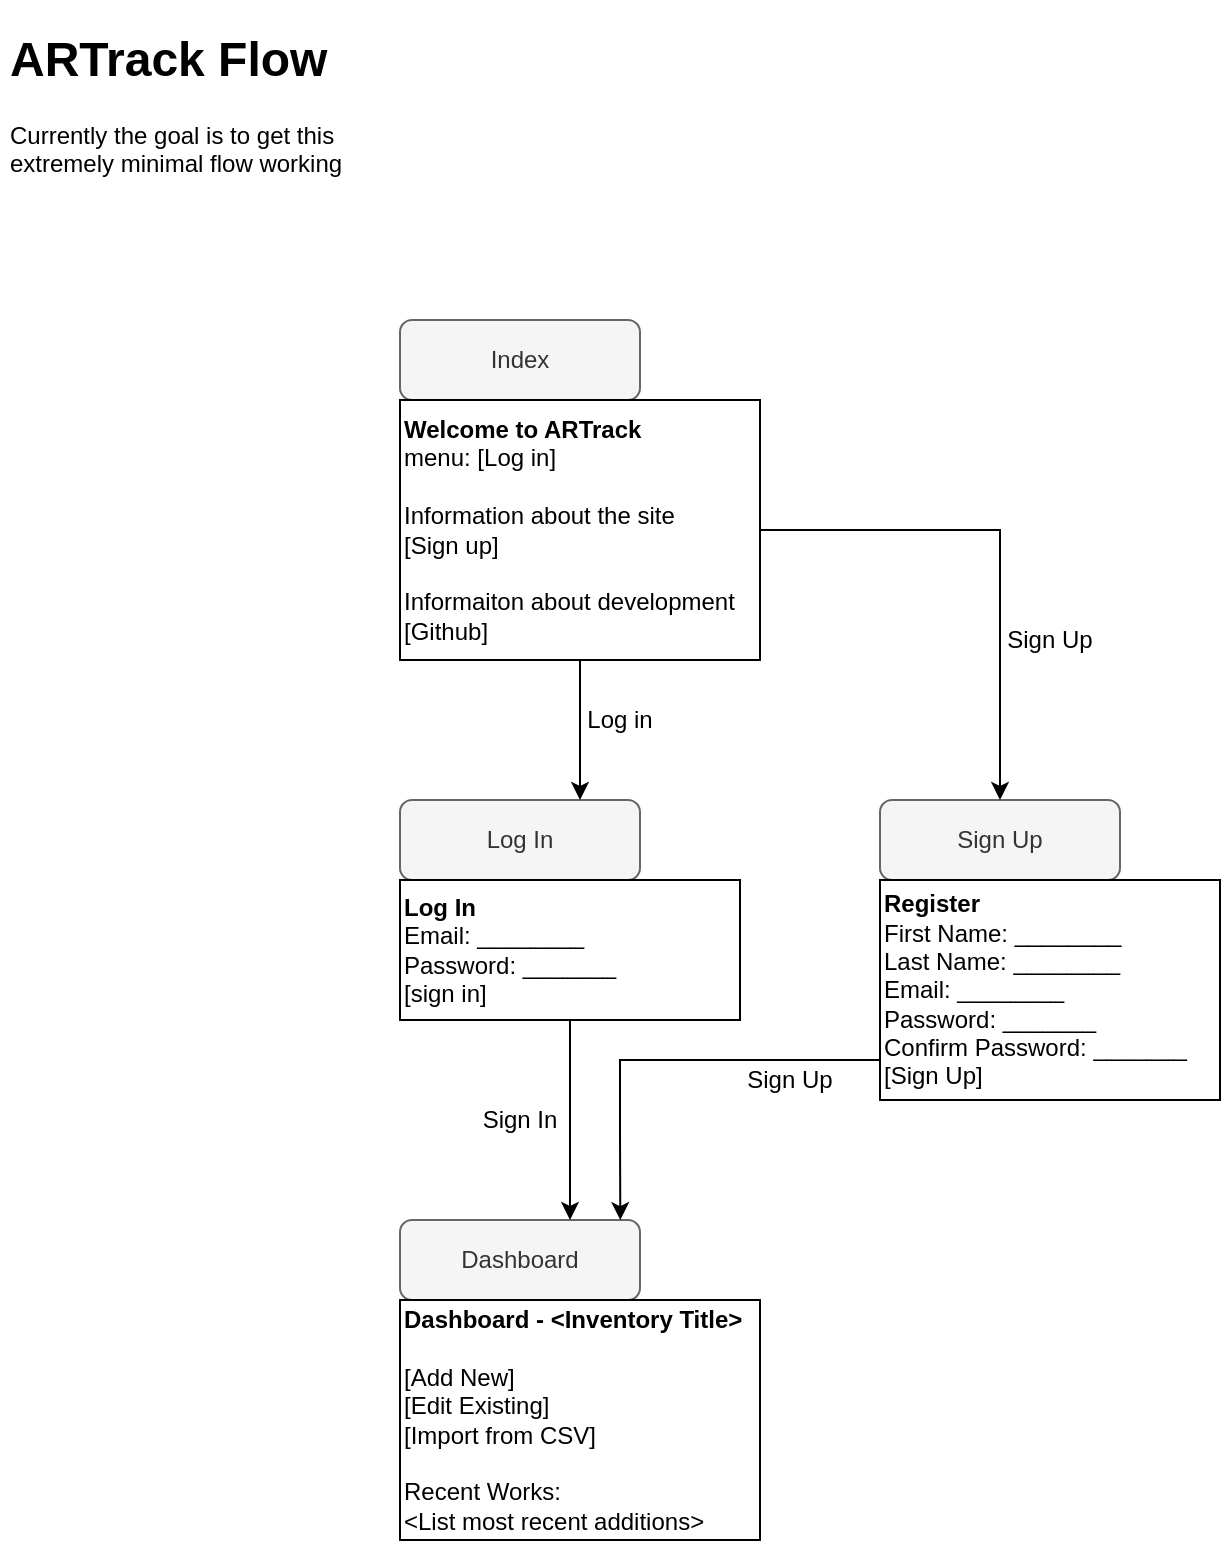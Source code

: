 <mxfile version="13.7.7" type="github">
  <diagram id="C5RBs43oDa-KdzZeNtuy" name="Page-1">
    <mxGraphModel dx="1355" dy="774" grid="1" gridSize="10" guides="1" tooltips="1" connect="1" arrows="1" fold="1" page="1" pageScale="1" pageWidth="827" pageHeight="1169" math="0" shadow="0">
      <root>
        <mxCell id="WIyWlLk6GJQsqaUBKTNV-0" />
        <mxCell id="WIyWlLk6GJQsqaUBKTNV-1" parent="WIyWlLk6GJQsqaUBKTNV-0" />
        <mxCell id="WIyWlLk6GJQsqaUBKTNV-3" value="Index" style="rounded=1;whiteSpace=wrap;html=1;fontSize=12;glass=0;strokeWidth=1;shadow=0;fillColor=#f5f5f5;strokeColor=#666666;fontColor=#333333;" parent="WIyWlLk6GJQsqaUBKTNV-1" vertex="1">
          <mxGeometry x="240" y="190" width="120" height="40" as="geometry" />
        </mxCell>
        <mxCell id="gWDGd3ZfjciZq8jlxcQq-0" value="Log In" style="rounded=1;whiteSpace=wrap;html=1;fontSize=12;glass=0;strokeWidth=1;shadow=0;fillColor=#f5f5f5;strokeColor=#666666;fontColor=#333333;" vertex="1" parent="WIyWlLk6GJQsqaUBKTNV-1">
          <mxGeometry x="240" y="430" width="120" height="40" as="geometry" />
        </mxCell>
        <mxCell id="gWDGd3ZfjciZq8jlxcQq-1" value="Sign Up" style="rounded=1;whiteSpace=wrap;html=1;fontSize=12;glass=0;strokeWidth=1;shadow=0;fillColor=#f5f5f5;strokeColor=#666666;fontColor=#333333;" vertex="1" parent="WIyWlLk6GJQsqaUBKTNV-1">
          <mxGeometry x="480" y="430" width="120" height="40" as="geometry" />
        </mxCell>
        <mxCell id="gWDGd3ZfjciZq8jlxcQq-2" value="Dashboard&lt;br&gt;" style="rounded=1;whiteSpace=wrap;html=1;fontSize=12;glass=0;strokeWidth=1;shadow=0;fillColor=#f5f5f5;strokeColor=#666666;fontColor=#333333;" vertex="1" parent="WIyWlLk6GJQsqaUBKTNV-1">
          <mxGeometry x="240" y="640" width="120" height="40" as="geometry" />
        </mxCell>
        <mxCell id="gWDGd3ZfjciZq8jlxcQq-7" value="&lt;b&gt;Dashboard - &amp;lt;Inventory Title&amp;gt;&lt;/b&gt;&lt;br&gt;&lt;br&gt;&lt;span&gt;[Add New]&lt;/span&gt;&lt;br&gt;&lt;span&gt;[Edit Existing]&lt;br&gt;&lt;/span&gt;[Import from CSV]&lt;br&gt;&lt;br&gt;&lt;span&gt;Recent Works:&lt;/span&gt;&lt;br&gt;&lt;div&gt;&amp;lt;List most recent additions&amp;gt;&lt;/div&gt;" style="rounded=0;whiteSpace=wrap;html=1;align=left;" vertex="1" parent="WIyWlLk6GJQsqaUBKTNV-1">
          <mxGeometry x="240" y="680" width="180" height="120" as="geometry" />
        </mxCell>
        <mxCell id="gWDGd3ZfjciZq8jlxcQq-14" style="edgeStyle=orthogonalEdgeStyle;rounded=0;orthogonalLoop=1;jettySize=auto;html=1;" edge="1" parent="WIyWlLk6GJQsqaUBKTNV-1" source="gWDGd3ZfjciZq8jlxcQq-8">
          <mxGeometry relative="1" as="geometry">
            <mxPoint x="325" y="640" as="targetPoint" />
          </mxGeometry>
        </mxCell>
        <mxCell id="gWDGd3ZfjciZq8jlxcQq-8" value="&lt;b&gt;Log In&lt;/b&gt;&lt;br&gt;Email: ________&lt;br&gt;Password: _______&lt;br&gt;[sign in]" style="rounded=0;whiteSpace=wrap;html=1;align=left;" vertex="1" parent="WIyWlLk6GJQsqaUBKTNV-1">
          <mxGeometry x="240" y="470" width="170" height="70" as="geometry" />
        </mxCell>
        <mxCell id="gWDGd3ZfjciZq8jlxcQq-12" style="edgeStyle=orthogonalEdgeStyle;rounded=0;orthogonalLoop=1;jettySize=auto;html=1;entryX=0.75;entryY=0;entryDx=0;entryDy=0;" edge="1" parent="WIyWlLk6GJQsqaUBKTNV-1" source="gWDGd3ZfjciZq8jlxcQq-9" target="gWDGd3ZfjciZq8jlxcQq-0">
          <mxGeometry relative="1" as="geometry" />
        </mxCell>
        <mxCell id="gWDGd3ZfjciZq8jlxcQq-13" style="edgeStyle=orthogonalEdgeStyle;rounded=0;orthogonalLoop=1;jettySize=auto;html=1;entryX=0.5;entryY=0;entryDx=0;entryDy=0;" edge="1" parent="WIyWlLk6GJQsqaUBKTNV-1" source="gWDGd3ZfjciZq8jlxcQq-9" target="gWDGd3ZfjciZq8jlxcQq-1">
          <mxGeometry relative="1" as="geometry" />
        </mxCell>
        <mxCell id="gWDGd3ZfjciZq8jlxcQq-9" value="&lt;b&gt;Welcome to ARTrack&lt;/b&gt;&lt;br&gt;menu: [Log in]&lt;br&gt;&lt;br&gt;Information about the site&lt;br&gt;[Sign up]&lt;br&gt;&lt;br&gt;Informaiton about development&lt;br&gt;[Github]" style="rounded=0;whiteSpace=wrap;html=1;align=left;" vertex="1" parent="WIyWlLk6GJQsqaUBKTNV-1">
          <mxGeometry x="240" y="230" width="180" height="130" as="geometry" />
        </mxCell>
        <mxCell id="gWDGd3ZfjciZq8jlxcQq-15" style="edgeStyle=orthogonalEdgeStyle;rounded=0;orthogonalLoop=1;jettySize=auto;html=1;entryX=0.918;entryY=0.001;entryDx=0;entryDy=0;entryPerimeter=0;" edge="1" parent="WIyWlLk6GJQsqaUBKTNV-1" source="gWDGd3ZfjciZq8jlxcQq-10" target="gWDGd3ZfjciZq8jlxcQq-2">
          <mxGeometry relative="1" as="geometry">
            <Array as="points">
              <mxPoint x="350" y="560" />
              <mxPoint x="350" y="597" />
              <mxPoint x="350" y="597" />
            </Array>
          </mxGeometry>
        </mxCell>
        <mxCell id="gWDGd3ZfjciZq8jlxcQq-10" value="&lt;b&gt;Register&lt;/b&gt;&lt;br&gt;First Name: ________&lt;br&gt;Last Name: ________&lt;br&gt;Email: ________&lt;br&gt;Password: _______&lt;br&gt;Confirm Password: _______&lt;br&gt;[Sign Up]" style="rounded=0;whiteSpace=wrap;html=1;align=left;" vertex="1" parent="WIyWlLk6GJQsqaUBKTNV-1">
          <mxGeometry x="480" y="470" width="170" height="110" as="geometry" />
        </mxCell>
        <mxCell id="gWDGd3ZfjciZq8jlxcQq-16" value="Log in" style="text;html=1;strokeColor=none;fillColor=none;align=center;verticalAlign=middle;whiteSpace=wrap;rounded=0;" vertex="1" parent="WIyWlLk6GJQsqaUBKTNV-1">
          <mxGeometry x="330" y="380" width="40" height="20" as="geometry" />
        </mxCell>
        <mxCell id="gWDGd3ZfjciZq8jlxcQq-17" value="Sign Up" style="text;html=1;strokeColor=none;fillColor=none;align=center;verticalAlign=middle;whiteSpace=wrap;rounded=0;" vertex="1" parent="WIyWlLk6GJQsqaUBKTNV-1">
          <mxGeometry x="540" y="340" width="50" height="20" as="geometry" />
        </mxCell>
        <mxCell id="gWDGd3ZfjciZq8jlxcQq-19" value="Sign Up" style="text;html=1;strokeColor=none;fillColor=none;align=center;verticalAlign=middle;whiteSpace=wrap;rounded=0;" vertex="1" parent="WIyWlLk6GJQsqaUBKTNV-1">
          <mxGeometry x="410" y="560" width="50" height="20" as="geometry" />
        </mxCell>
        <mxCell id="gWDGd3ZfjciZq8jlxcQq-20" value="Sign In" style="text;html=1;strokeColor=none;fillColor=none;align=center;verticalAlign=middle;whiteSpace=wrap;rounded=0;" vertex="1" parent="WIyWlLk6GJQsqaUBKTNV-1">
          <mxGeometry x="275" y="580" width="50" height="20" as="geometry" />
        </mxCell>
        <mxCell id="gWDGd3ZfjciZq8jlxcQq-21" value="&lt;h1&gt;ARTrack Flow&lt;/h1&gt;&lt;p&gt;Currently the goal is to get this extremely minimal flow working&lt;/p&gt;" style="text;html=1;strokeColor=none;fillColor=none;spacing=5;spacingTop=-20;whiteSpace=wrap;overflow=hidden;rounded=0;" vertex="1" parent="WIyWlLk6GJQsqaUBKTNV-1">
          <mxGeometry x="40" y="40" width="190" height="120" as="geometry" />
        </mxCell>
      </root>
    </mxGraphModel>
  </diagram>
</mxfile>
